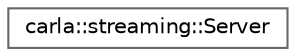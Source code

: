 digraph "类继承关系图"
{
 // INTERACTIVE_SVG=YES
 // LATEX_PDF_SIZE
  bgcolor="transparent";
  edge [fontname=Helvetica,fontsize=10,labelfontname=Helvetica,labelfontsize=10];
  node [fontname=Helvetica,fontsize=10,shape=box,height=0.2,width=0.4];
  rankdir="LR";
  Node0 [id="Node000000",label="carla::streaming::Server",height=0.2,width=0.4,color="grey40", fillcolor="white", style="filled",URL="$d5/de5/classcarla_1_1streaming_1_1Server.html",tooltip="A streaming server."];
}
